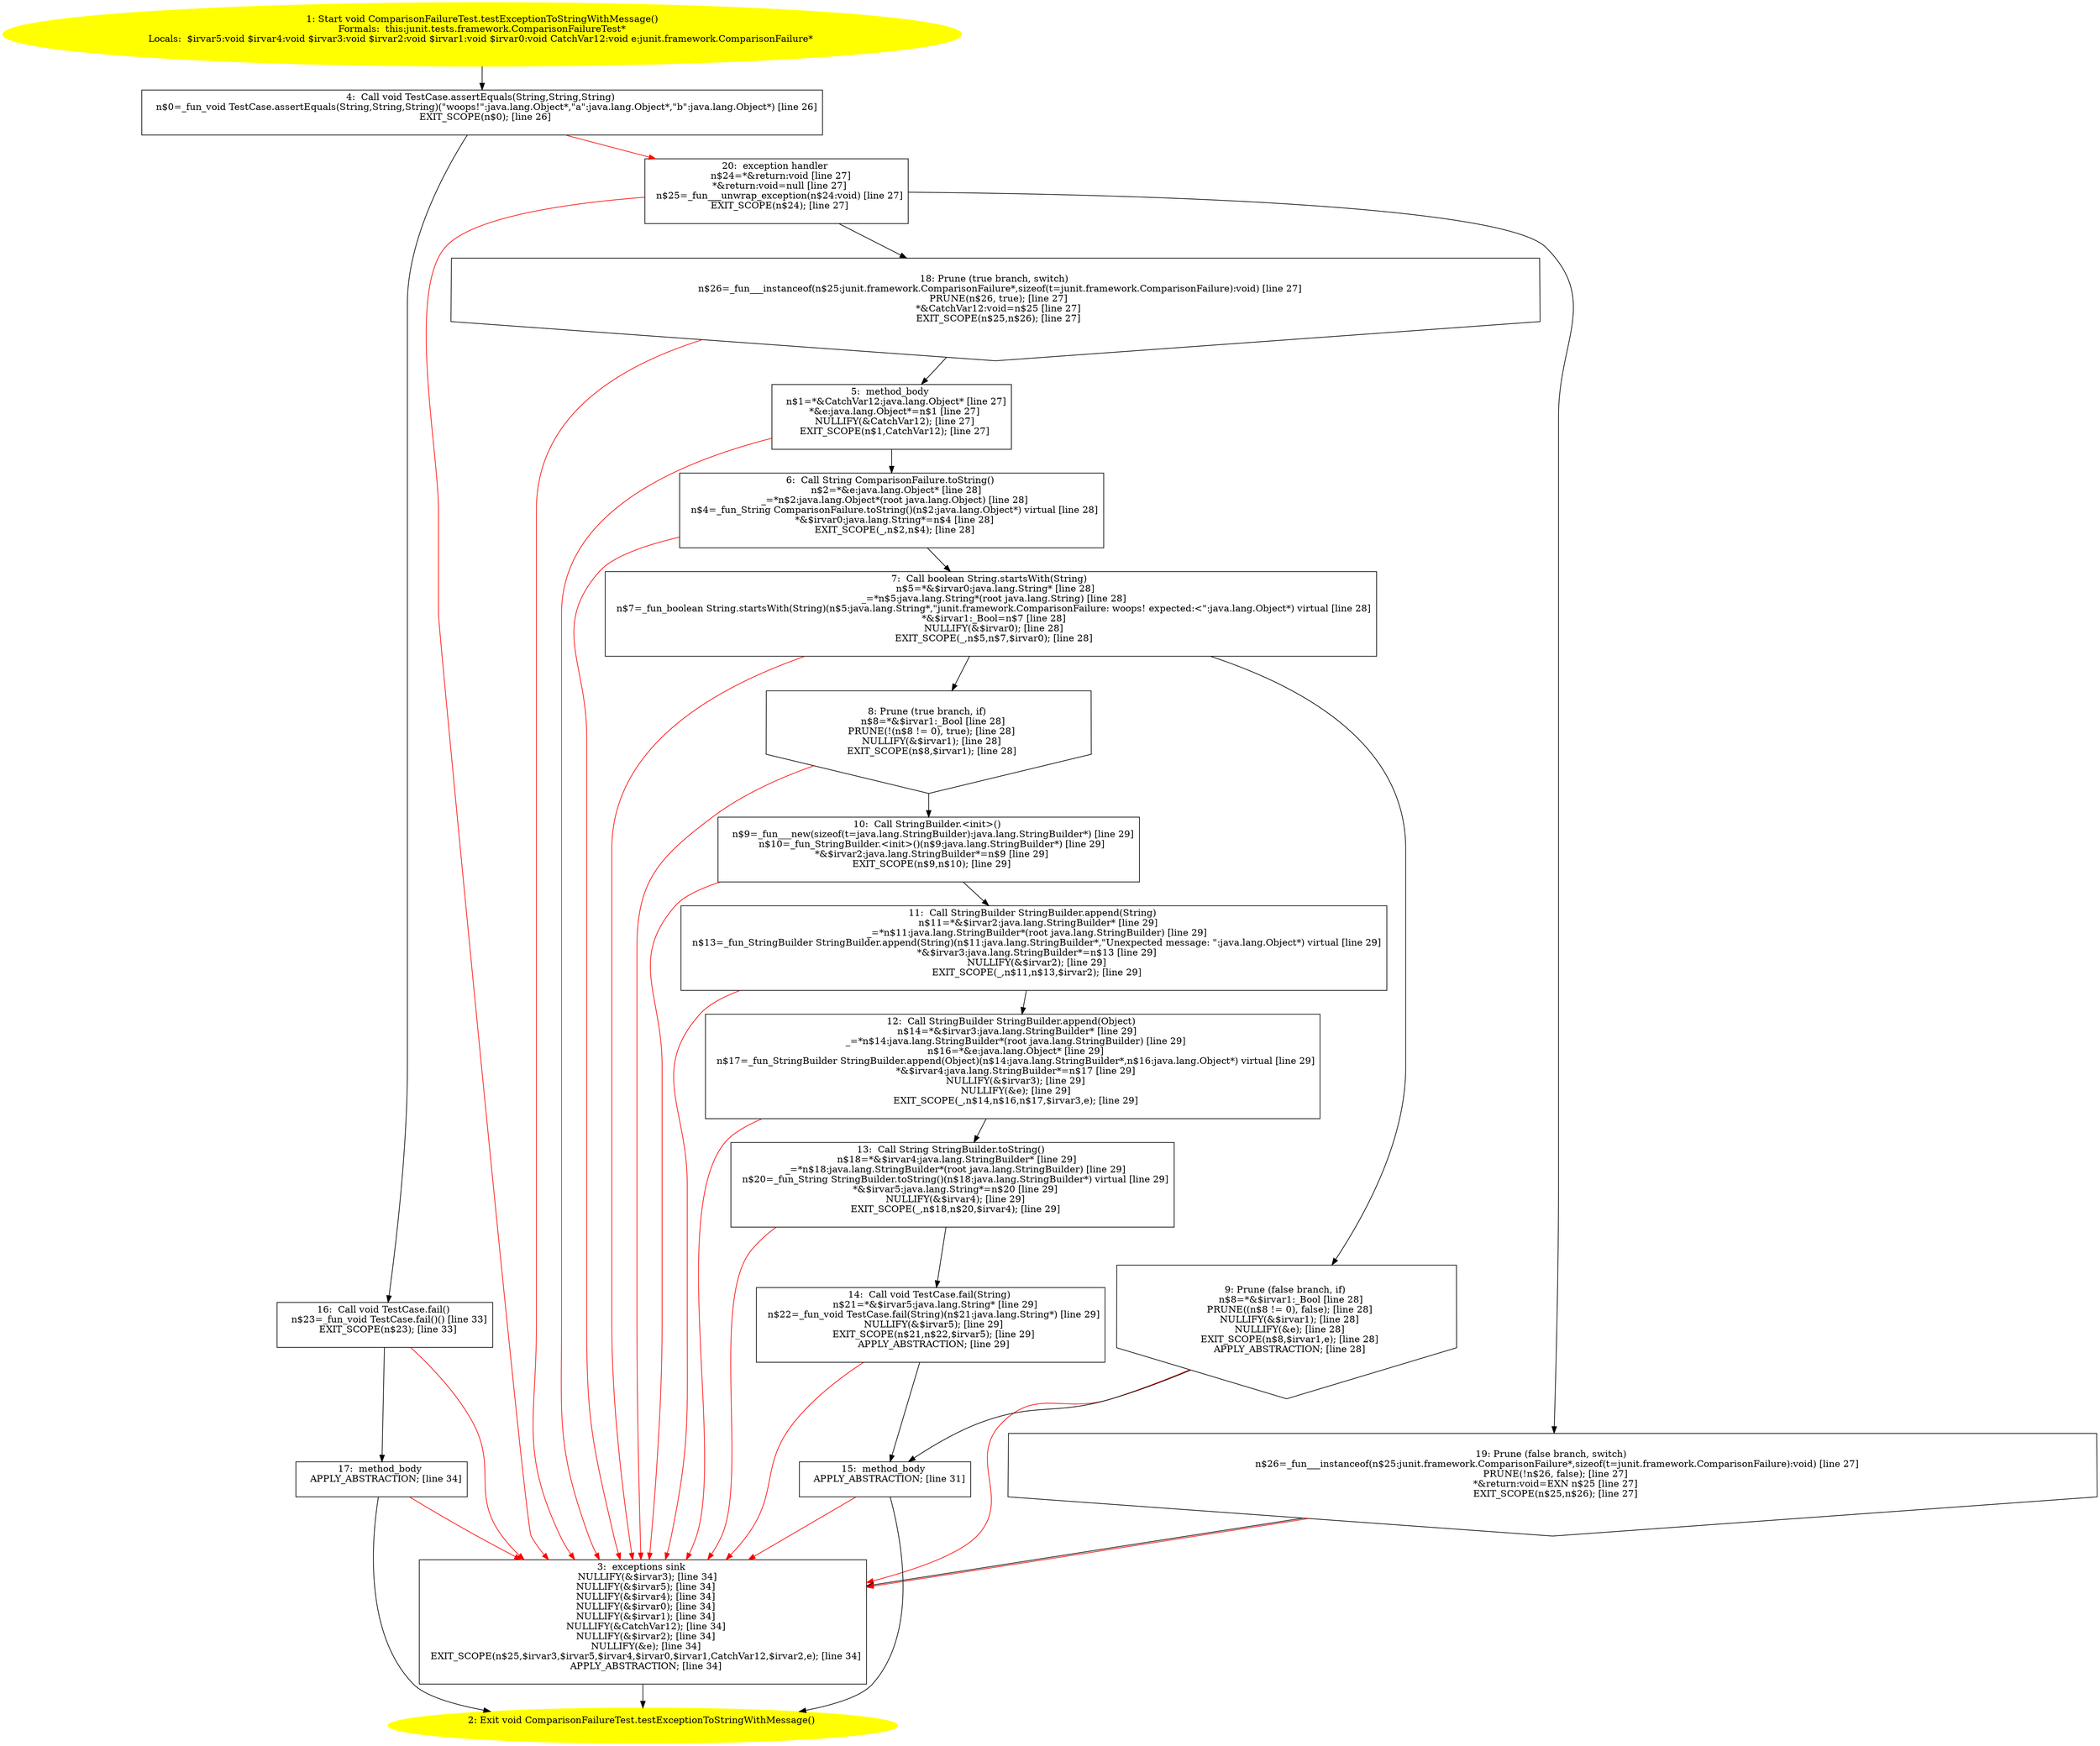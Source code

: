 /* @generated */
digraph cfg {
"junit.tests.framework.ComparisonFailureTest.testExceptionToStringWithMessage():void.c4b88a5eb1346ffaa9319ebdbd35fe3c_1" [label="1: Start void ComparisonFailureTest.testExceptionToStringWithMessage()\nFormals:  this:junit.tests.framework.ComparisonFailureTest*\nLocals:  $irvar5:void $irvar4:void $irvar3:void $irvar2:void $irvar1:void $irvar0:void CatchVar12:void e:junit.framework.ComparisonFailure* \n  " color=yellow style=filled]
	

	 "junit.tests.framework.ComparisonFailureTest.testExceptionToStringWithMessage():void.c4b88a5eb1346ffaa9319ebdbd35fe3c_1" -> "junit.tests.framework.ComparisonFailureTest.testExceptionToStringWithMessage():void.c4b88a5eb1346ffaa9319ebdbd35fe3c_4" ;
"junit.tests.framework.ComparisonFailureTest.testExceptionToStringWithMessage():void.c4b88a5eb1346ffaa9319ebdbd35fe3c_2" [label="2: Exit void ComparisonFailureTest.testExceptionToStringWithMessage() \n  " color=yellow style=filled]
	

"junit.tests.framework.ComparisonFailureTest.testExceptionToStringWithMessage():void.c4b88a5eb1346ffaa9319ebdbd35fe3c_3" [label="3:  exceptions sink \n   NULLIFY(&$irvar3); [line 34]\n  NULLIFY(&$irvar5); [line 34]\n  NULLIFY(&$irvar4); [line 34]\n  NULLIFY(&$irvar0); [line 34]\n  NULLIFY(&$irvar1); [line 34]\n  NULLIFY(&CatchVar12); [line 34]\n  NULLIFY(&$irvar2); [line 34]\n  NULLIFY(&e); [line 34]\n  EXIT_SCOPE(n$25,$irvar3,$irvar5,$irvar4,$irvar0,$irvar1,CatchVar12,$irvar2,e); [line 34]\n  APPLY_ABSTRACTION; [line 34]\n " shape="box"]
	

	 "junit.tests.framework.ComparisonFailureTest.testExceptionToStringWithMessage():void.c4b88a5eb1346ffaa9319ebdbd35fe3c_3" -> "junit.tests.framework.ComparisonFailureTest.testExceptionToStringWithMessage():void.c4b88a5eb1346ffaa9319ebdbd35fe3c_2" ;
"junit.tests.framework.ComparisonFailureTest.testExceptionToStringWithMessage():void.c4b88a5eb1346ffaa9319ebdbd35fe3c_4" [label="4:  Call void TestCase.assertEquals(String,String,String) \n   n$0=_fun_void TestCase.assertEquals(String,String,String)(\"woops!\":java.lang.Object*,\"a\":java.lang.Object*,\"b\":java.lang.Object*) [line 26]\n  EXIT_SCOPE(n$0); [line 26]\n " shape="box"]
	

	 "junit.tests.framework.ComparisonFailureTest.testExceptionToStringWithMessage():void.c4b88a5eb1346ffaa9319ebdbd35fe3c_4" -> "junit.tests.framework.ComparisonFailureTest.testExceptionToStringWithMessage():void.c4b88a5eb1346ffaa9319ebdbd35fe3c_16" ;
	 "junit.tests.framework.ComparisonFailureTest.testExceptionToStringWithMessage():void.c4b88a5eb1346ffaa9319ebdbd35fe3c_4" -> "junit.tests.framework.ComparisonFailureTest.testExceptionToStringWithMessage():void.c4b88a5eb1346ffaa9319ebdbd35fe3c_20" [color="red" ];
"junit.tests.framework.ComparisonFailureTest.testExceptionToStringWithMessage():void.c4b88a5eb1346ffaa9319ebdbd35fe3c_5" [label="5:  method_body \n   n$1=*&CatchVar12:java.lang.Object* [line 27]\n  *&e:java.lang.Object*=n$1 [line 27]\n  NULLIFY(&CatchVar12); [line 27]\n  EXIT_SCOPE(n$1,CatchVar12); [line 27]\n " shape="box"]
	

	 "junit.tests.framework.ComparisonFailureTest.testExceptionToStringWithMessage():void.c4b88a5eb1346ffaa9319ebdbd35fe3c_5" -> "junit.tests.framework.ComparisonFailureTest.testExceptionToStringWithMessage():void.c4b88a5eb1346ffaa9319ebdbd35fe3c_6" ;
	 "junit.tests.framework.ComparisonFailureTest.testExceptionToStringWithMessage():void.c4b88a5eb1346ffaa9319ebdbd35fe3c_5" -> "junit.tests.framework.ComparisonFailureTest.testExceptionToStringWithMessage():void.c4b88a5eb1346ffaa9319ebdbd35fe3c_3" [color="red" ];
"junit.tests.framework.ComparisonFailureTest.testExceptionToStringWithMessage():void.c4b88a5eb1346ffaa9319ebdbd35fe3c_6" [label="6:  Call String ComparisonFailure.toString() \n   n$2=*&e:java.lang.Object* [line 28]\n  _=*n$2:java.lang.Object*(root java.lang.Object) [line 28]\n  n$4=_fun_String ComparisonFailure.toString()(n$2:java.lang.Object*) virtual [line 28]\n  *&$irvar0:java.lang.String*=n$4 [line 28]\n  EXIT_SCOPE(_,n$2,n$4); [line 28]\n " shape="box"]
	

	 "junit.tests.framework.ComparisonFailureTest.testExceptionToStringWithMessage():void.c4b88a5eb1346ffaa9319ebdbd35fe3c_6" -> "junit.tests.framework.ComparisonFailureTest.testExceptionToStringWithMessage():void.c4b88a5eb1346ffaa9319ebdbd35fe3c_7" ;
	 "junit.tests.framework.ComparisonFailureTest.testExceptionToStringWithMessage():void.c4b88a5eb1346ffaa9319ebdbd35fe3c_6" -> "junit.tests.framework.ComparisonFailureTest.testExceptionToStringWithMessage():void.c4b88a5eb1346ffaa9319ebdbd35fe3c_3" [color="red" ];
"junit.tests.framework.ComparisonFailureTest.testExceptionToStringWithMessage():void.c4b88a5eb1346ffaa9319ebdbd35fe3c_7" [label="7:  Call boolean String.startsWith(String) \n   n$5=*&$irvar0:java.lang.String* [line 28]\n  _=*n$5:java.lang.String*(root java.lang.String) [line 28]\n  n$7=_fun_boolean String.startsWith(String)(n$5:java.lang.String*,\"junit.framework.ComparisonFailure: woops! expected:<\":java.lang.Object*) virtual [line 28]\n  *&$irvar1:_Bool=n$7 [line 28]\n  NULLIFY(&$irvar0); [line 28]\n  EXIT_SCOPE(_,n$5,n$7,$irvar0); [line 28]\n " shape="box"]
	

	 "junit.tests.framework.ComparisonFailureTest.testExceptionToStringWithMessage():void.c4b88a5eb1346ffaa9319ebdbd35fe3c_7" -> "junit.tests.framework.ComparisonFailureTest.testExceptionToStringWithMessage():void.c4b88a5eb1346ffaa9319ebdbd35fe3c_8" ;
	 "junit.tests.framework.ComparisonFailureTest.testExceptionToStringWithMessage():void.c4b88a5eb1346ffaa9319ebdbd35fe3c_7" -> "junit.tests.framework.ComparisonFailureTest.testExceptionToStringWithMessage():void.c4b88a5eb1346ffaa9319ebdbd35fe3c_9" ;
	 "junit.tests.framework.ComparisonFailureTest.testExceptionToStringWithMessage():void.c4b88a5eb1346ffaa9319ebdbd35fe3c_7" -> "junit.tests.framework.ComparisonFailureTest.testExceptionToStringWithMessage():void.c4b88a5eb1346ffaa9319ebdbd35fe3c_3" [color="red" ];
"junit.tests.framework.ComparisonFailureTest.testExceptionToStringWithMessage():void.c4b88a5eb1346ffaa9319ebdbd35fe3c_8" [label="8: Prune (true branch, if) \n   n$8=*&$irvar1:_Bool [line 28]\n  PRUNE(!(n$8 != 0), true); [line 28]\n  NULLIFY(&$irvar1); [line 28]\n  EXIT_SCOPE(n$8,$irvar1); [line 28]\n " shape="invhouse"]
	

	 "junit.tests.framework.ComparisonFailureTest.testExceptionToStringWithMessage():void.c4b88a5eb1346ffaa9319ebdbd35fe3c_8" -> "junit.tests.framework.ComparisonFailureTest.testExceptionToStringWithMessage():void.c4b88a5eb1346ffaa9319ebdbd35fe3c_10" ;
	 "junit.tests.framework.ComparisonFailureTest.testExceptionToStringWithMessage():void.c4b88a5eb1346ffaa9319ebdbd35fe3c_8" -> "junit.tests.framework.ComparisonFailureTest.testExceptionToStringWithMessage():void.c4b88a5eb1346ffaa9319ebdbd35fe3c_3" [color="red" ];
"junit.tests.framework.ComparisonFailureTest.testExceptionToStringWithMessage():void.c4b88a5eb1346ffaa9319ebdbd35fe3c_9" [label="9: Prune (false branch, if) \n   n$8=*&$irvar1:_Bool [line 28]\n  PRUNE((n$8 != 0), false); [line 28]\n  NULLIFY(&$irvar1); [line 28]\n  NULLIFY(&e); [line 28]\n  EXIT_SCOPE(n$8,$irvar1,e); [line 28]\n  APPLY_ABSTRACTION; [line 28]\n " shape="invhouse"]
	

	 "junit.tests.framework.ComparisonFailureTest.testExceptionToStringWithMessage():void.c4b88a5eb1346ffaa9319ebdbd35fe3c_9" -> "junit.tests.framework.ComparisonFailureTest.testExceptionToStringWithMessage():void.c4b88a5eb1346ffaa9319ebdbd35fe3c_15" ;
	 "junit.tests.framework.ComparisonFailureTest.testExceptionToStringWithMessage():void.c4b88a5eb1346ffaa9319ebdbd35fe3c_9" -> "junit.tests.framework.ComparisonFailureTest.testExceptionToStringWithMessage():void.c4b88a5eb1346ffaa9319ebdbd35fe3c_3" [color="red" ];
"junit.tests.framework.ComparisonFailureTest.testExceptionToStringWithMessage():void.c4b88a5eb1346ffaa9319ebdbd35fe3c_10" [label="10:  Call StringBuilder.<init>() \n   n$9=_fun___new(sizeof(t=java.lang.StringBuilder):java.lang.StringBuilder*) [line 29]\n  n$10=_fun_StringBuilder.<init>()(n$9:java.lang.StringBuilder*) [line 29]\n  *&$irvar2:java.lang.StringBuilder*=n$9 [line 29]\n  EXIT_SCOPE(n$9,n$10); [line 29]\n " shape="box"]
	

	 "junit.tests.framework.ComparisonFailureTest.testExceptionToStringWithMessage():void.c4b88a5eb1346ffaa9319ebdbd35fe3c_10" -> "junit.tests.framework.ComparisonFailureTest.testExceptionToStringWithMessage():void.c4b88a5eb1346ffaa9319ebdbd35fe3c_11" ;
	 "junit.tests.framework.ComparisonFailureTest.testExceptionToStringWithMessage():void.c4b88a5eb1346ffaa9319ebdbd35fe3c_10" -> "junit.tests.framework.ComparisonFailureTest.testExceptionToStringWithMessage():void.c4b88a5eb1346ffaa9319ebdbd35fe3c_3" [color="red" ];
"junit.tests.framework.ComparisonFailureTest.testExceptionToStringWithMessage():void.c4b88a5eb1346ffaa9319ebdbd35fe3c_11" [label="11:  Call StringBuilder StringBuilder.append(String) \n   n$11=*&$irvar2:java.lang.StringBuilder* [line 29]\n  _=*n$11:java.lang.StringBuilder*(root java.lang.StringBuilder) [line 29]\n  n$13=_fun_StringBuilder StringBuilder.append(String)(n$11:java.lang.StringBuilder*,\"Unexpected message: \":java.lang.Object*) virtual [line 29]\n  *&$irvar3:java.lang.StringBuilder*=n$13 [line 29]\n  NULLIFY(&$irvar2); [line 29]\n  EXIT_SCOPE(_,n$11,n$13,$irvar2); [line 29]\n " shape="box"]
	

	 "junit.tests.framework.ComparisonFailureTest.testExceptionToStringWithMessage():void.c4b88a5eb1346ffaa9319ebdbd35fe3c_11" -> "junit.tests.framework.ComparisonFailureTest.testExceptionToStringWithMessage():void.c4b88a5eb1346ffaa9319ebdbd35fe3c_12" ;
	 "junit.tests.framework.ComparisonFailureTest.testExceptionToStringWithMessage():void.c4b88a5eb1346ffaa9319ebdbd35fe3c_11" -> "junit.tests.framework.ComparisonFailureTest.testExceptionToStringWithMessage():void.c4b88a5eb1346ffaa9319ebdbd35fe3c_3" [color="red" ];
"junit.tests.framework.ComparisonFailureTest.testExceptionToStringWithMessage():void.c4b88a5eb1346ffaa9319ebdbd35fe3c_12" [label="12:  Call StringBuilder StringBuilder.append(Object) \n   n$14=*&$irvar3:java.lang.StringBuilder* [line 29]\n  _=*n$14:java.lang.StringBuilder*(root java.lang.StringBuilder) [line 29]\n  n$16=*&e:java.lang.Object* [line 29]\n  n$17=_fun_StringBuilder StringBuilder.append(Object)(n$14:java.lang.StringBuilder*,n$16:java.lang.Object*) virtual [line 29]\n  *&$irvar4:java.lang.StringBuilder*=n$17 [line 29]\n  NULLIFY(&$irvar3); [line 29]\n  NULLIFY(&e); [line 29]\n  EXIT_SCOPE(_,n$14,n$16,n$17,$irvar3,e); [line 29]\n " shape="box"]
	

	 "junit.tests.framework.ComparisonFailureTest.testExceptionToStringWithMessage():void.c4b88a5eb1346ffaa9319ebdbd35fe3c_12" -> "junit.tests.framework.ComparisonFailureTest.testExceptionToStringWithMessage():void.c4b88a5eb1346ffaa9319ebdbd35fe3c_13" ;
	 "junit.tests.framework.ComparisonFailureTest.testExceptionToStringWithMessage():void.c4b88a5eb1346ffaa9319ebdbd35fe3c_12" -> "junit.tests.framework.ComparisonFailureTest.testExceptionToStringWithMessage():void.c4b88a5eb1346ffaa9319ebdbd35fe3c_3" [color="red" ];
"junit.tests.framework.ComparisonFailureTest.testExceptionToStringWithMessage():void.c4b88a5eb1346ffaa9319ebdbd35fe3c_13" [label="13:  Call String StringBuilder.toString() \n   n$18=*&$irvar4:java.lang.StringBuilder* [line 29]\n  _=*n$18:java.lang.StringBuilder*(root java.lang.StringBuilder) [line 29]\n  n$20=_fun_String StringBuilder.toString()(n$18:java.lang.StringBuilder*) virtual [line 29]\n  *&$irvar5:java.lang.String*=n$20 [line 29]\n  NULLIFY(&$irvar4); [line 29]\n  EXIT_SCOPE(_,n$18,n$20,$irvar4); [line 29]\n " shape="box"]
	

	 "junit.tests.framework.ComparisonFailureTest.testExceptionToStringWithMessage():void.c4b88a5eb1346ffaa9319ebdbd35fe3c_13" -> "junit.tests.framework.ComparisonFailureTest.testExceptionToStringWithMessage():void.c4b88a5eb1346ffaa9319ebdbd35fe3c_14" ;
	 "junit.tests.framework.ComparisonFailureTest.testExceptionToStringWithMessage():void.c4b88a5eb1346ffaa9319ebdbd35fe3c_13" -> "junit.tests.framework.ComparisonFailureTest.testExceptionToStringWithMessage():void.c4b88a5eb1346ffaa9319ebdbd35fe3c_3" [color="red" ];
"junit.tests.framework.ComparisonFailureTest.testExceptionToStringWithMessage():void.c4b88a5eb1346ffaa9319ebdbd35fe3c_14" [label="14:  Call void TestCase.fail(String) \n   n$21=*&$irvar5:java.lang.String* [line 29]\n  n$22=_fun_void TestCase.fail(String)(n$21:java.lang.String*) [line 29]\n  NULLIFY(&$irvar5); [line 29]\n  EXIT_SCOPE(n$21,n$22,$irvar5); [line 29]\n  APPLY_ABSTRACTION; [line 29]\n " shape="box"]
	

	 "junit.tests.framework.ComparisonFailureTest.testExceptionToStringWithMessage():void.c4b88a5eb1346ffaa9319ebdbd35fe3c_14" -> "junit.tests.framework.ComparisonFailureTest.testExceptionToStringWithMessage():void.c4b88a5eb1346ffaa9319ebdbd35fe3c_15" ;
	 "junit.tests.framework.ComparisonFailureTest.testExceptionToStringWithMessage():void.c4b88a5eb1346ffaa9319ebdbd35fe3c_14" -> "junit.tests.framework.ComparisonFailureTest.testExceptionToStringWithMessage():void.c4b88a5eb1346ffaa9319ebdbd35fe3c_3" [color="red" ];
"junit.tests.framework.ComparisonFailureTest.testExceptionToStringWithMessage():void.c4b88a5eb1346ffaa9319ebdbd35fe3c_15" [label="15:  method_body \n   APPLY_ABSTRACTION; [line 31]\n " shape="box"]
	

	 "junit.tests.framework.ComparisonFailureTest.testExceptionToStringWithMessage():void.c4b88a5eb1346ffaa9319ebdbd35fe3c_15" -> "junit.tests.framework.ComparisonFailureTest.testExceptionToStringWithMessage():void.c4b88a5eb1346ffaa9319ebdbd35fe3c_2" ;
	 "junit.tests.framework.ComparisonFailureTest.testExceptionToStringWithMessage():void.c4b88a5eb1346ffaa9319ebdbd35fe3c_15" -> "junit.tests.framework.ComparisonFailureTest.testExceptionToStringWithMessage():void.c4b88a5eb1346ffaa9319ebdbd35fe3c_3" [color="red" ];
"junit.tests.framework.ComparisonFailureTest.testExceptionToStringWithMessage():void.c4b88a5eb1346ffaa9319ebdbd35fe3c_16" [label="16:  Call void TestCase.fail() \n   n$23=_fun_void TestCase.fail()() [line 33]\n  EXIT_SCOPE(n$23); [line 33]\n " shape="box"]
	

	 "junit.tests.framework.ComparisonFailureTest.testExceptionToStringWithMessage():void.c4b88a5eb1346ffaa9319ebdbd35fe3c_16" -> "junit.tests.framework.ComparisonFailureTest.testExceptionToStringWithMessage():void.c4b88a5eb1346ffaa9319ebdbd35fe3c_17" ;
	 "junit.tests.framework.ComparisonFailureTest.testExceptionToStringWithMessage():void.c4b88a5eb1346ffaa9319ebdbd35fe3c_16" -> "junit.tests.framework.ComparisonFailureTest.testExceptionToStringWithMessage():void.c4b88a5eb1346ffaa9319ebdbd35fe3c_3" [color="red" ];
"junit.tests.framework.ComparisonFailureTest.testExceptionToStringWithMessage():void.c4b88a5eb1346ffaa9319ebdbd35fe3c_17" [label="17:  method_body \n   APPLY_ABSTRACTION; [line 34]\n " shape="box"]
	

	 "junit.tests.framework.ComparisonFailureTest.testExceptionToStringWithMessage():void.c4b88a5eb1346ffaa9319ebdbd35fe3c_17" -> "junit.tests.framework.ComparisonFailureTest.testExceptionToStringWithMessage():void.c4b88a5eb1346ffaa9319ebdbd35fe3c_2" ;
	 "junit.tests.framework.ComparisonFailureTest.testExceptionToStringWithMessage():void.c4b88a5eb1346ffaa9319ebdbd35fe3c_17" -> "junit.tests.framework.ComparisonFailureTest.testExceptionToStringWithMessage():void.c4b88a5eb1346ffaa9319ebdbd35fe3c_3" [color="red" ];
"junit.tests.framework.ComparisonFailureTest.testExceptionToStringWithMessage():void.c4b88a5eb1346ffaa9319ebdbd35fe3c_18" [label="18: Prune (true branch, switch) \n   n$26=_fun___instanceof(n$25:junit.framework.ComparisonFailure*,sizeof(t=junit.framework.ComparisonFailure):void) [line 27]\n  PRUNE(n$26, true); [line 27]\n  *&CatchVar12:void=n$25 [line 27]\n  EXIT_SCOPE(n$25,n$26); [line 27]\n " shape="invhouse"]
	

	 "junit.tests.framework.ComparisonFailureTest.testExceptionToStringWithMessage():void.c4b88a5eb1346ffaa9319ebdbd35fe3c_18" -> "junit.tests.framework.ComparisonFailureTest.testExceptionToStringWithMessage():void.c4b88a5eb1346ffaa9319ebdbd35fe3c_5" ;
	 "junit.tests.framework.ComparisonFailureTest.testExceptionToStringWithMessage():void.c4b88a5eb1346ffaa9319ebdbd35fe3c_18" -> "junit.tests.framework.ComparisonFailureTest.testExceptionToStringWithMessage():void.c4b88a5eb1346ffaa9319ebdbd35fe3c_3" [color="red" ];
"junit.tests.framework.ComparisonFailureTest.testExceptionToStringWithMessage():void.c4b88a5eb1346ffaa9319ebdbd35fe3c_19" [label="19: Prune (false branch, switch) \n   n$26=_fun___instanceof(n$25:junit.framework.ComparisonFailure*,sizeof(t=junit.framework.ComparisonFailure):void) [line 27]\n  PRUNE(!n$26, false); [line 27]\n  *&return:void=EXN n$25 [line 27]\n  EXIT_SCOPE(n$25,n$26); [line 27]\n " shape="invhouse"]
	

	 "junit.tests.framework.ComparisonFailureTest.testExceptionToStringWithMessage():void.c4b88a5eb1346ffaa9319ebdbd35fe3c_19" -> "junit.tests.framework.ComparisonFailureTest.testExceptionToStringWithMessage():void.c4b88a5eb1346ffaa9319ebdbd35fe3c_3" ;
	 "junit.tests.framework.ComparisonFailureTest.testExceptionToStringWithMessage():void.c4b88a5eb1346ffaa9319ebdbd35fe3c_19" -> "junit.tests.framework.ComparisonFailureTest.testExceptionToStringWithMessage():void.c4b88a5eb1346ffaa9319ebdbd35fe3c_3" [color="red" ];
"junit.tests.framework.ComparisonFailureTest.testExceptionToStringWithMessage():void.c4b88a5eb1346ffaa9319ebdbd35fe3c_20" [label="20:  exception handler \n   n$24=*&return:void [line 27]\n  *&return:void=null [line 27]\n  n$25=_fun___unwrap_exception(n$24:void) [line 27]\n  EXIT_SCOPE(n$24); [line 27]\n " shape="box"]
	

	 "junit.tests.framework.ComparisonFailureTest.testExceptionToStringWithMessage():void.c4b88a5eb1346ffaa9319ebdbd35fe3c_20" -> "junit.tests.framework.ComparisonFailureTest.testExceptionToStringWithMessage():void.c4b88a5eb1346ffaa9319ebdbd35fe3c_18" ;
	 "junit.tests.framework.ComparisonFailureTest.testExceptionToStringWithMessage():void.c4b88a5eb1346ffaa9319ebdbd35fe3c_20" -> "junit.tests.framework.ComparisonFailureTest.testExceptionToStringWithMessage():void.c4b88a5eb1346ffaa9319ebdbd35fe3c_19" ;
	 "junit.tests.framework.ComparisonFailureTest.testExceptionToStringWithMessage():void.c4b88a5eb1346ffaa9319ebdbd35fe3c_20" -> "junit.tests.framework.ComparisonFailureTest.testExceptionToStringWithMessage():void.c4b88a5eb1346ffaa9319ebdbd35fe3c_3" [color="red" ];
}
